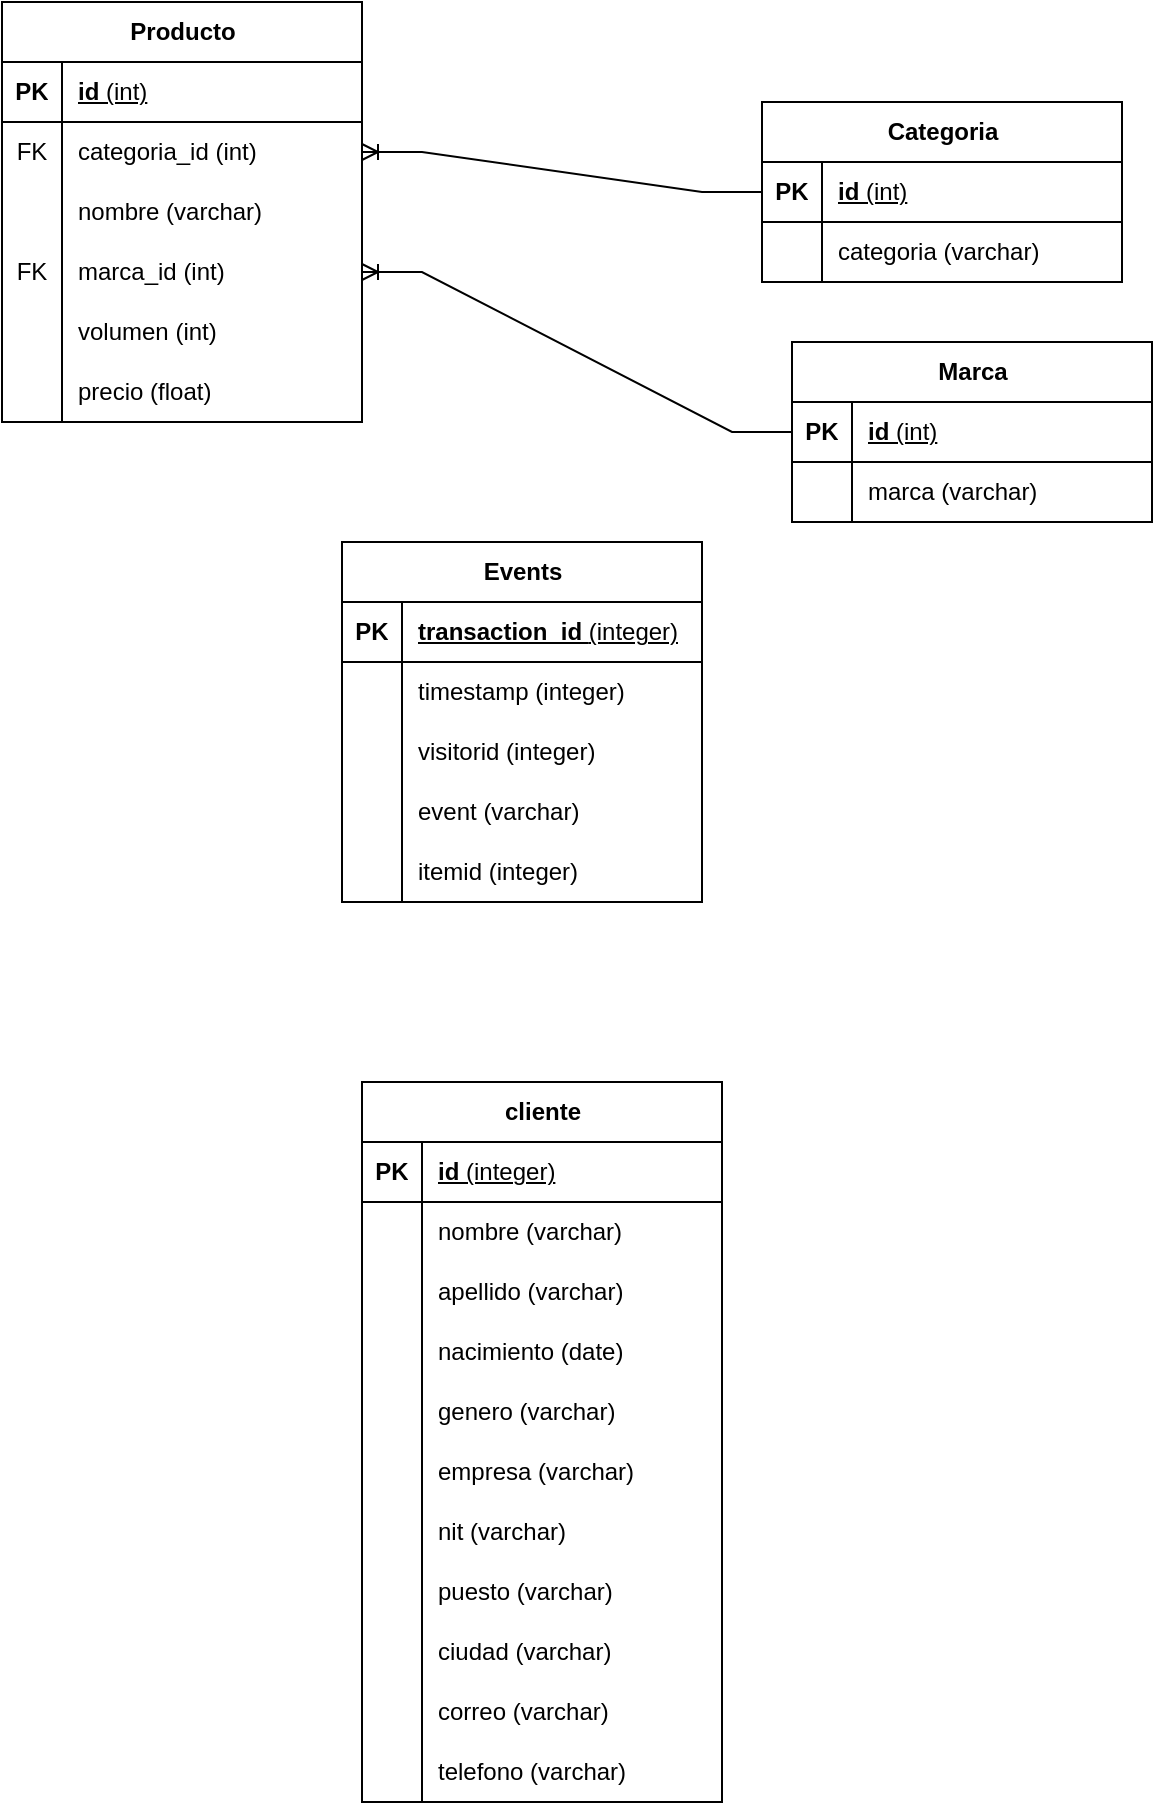 <mxfile version="28.0.1">
  <diagram name="Page-1" id="0vgJaWOY7-BUH6Mv1AFx">
    <mxGraphModel dx="178" dy="535" grid="1" gridSize="10" guides="1" tooltips="1" connect="1" arrows="1" fold="1" page="1" pageScale="1" pageWidth="850" pageHeight="1100" math="0" shadow="0">
      <root>
        <mxCell id="0" />
        <mxCell id="1" parent="0" />
        <mxCell id="V3Ag5GtMxl3E_Ezp0iih-1" value="Producto" style="shape=table;startSize=30;container=1;collapsible=1;childLayout=tableLayout;fixedRows=1;rowLines=0;fontStyle=1;align=center;resizeLast=1;html=1;" vertex="1" parent="1">
          <mxGeometry x="30" y="180" width="180" height="210" as="geometry" />
        </mxCell>
        <mxCell id="V3Ag5GtMxl3E_Ezp0iih-2" value="" style="shape=tableRow;horizontal=0;startSize=0;swimlaneHead=0;swimlaneBody=0;fillColor=none;collapsible=0;dropTarget=0;points=[[0,0.5],[1,0.5]];portConstraint=eastwest;top=0;left=0;right=0;bottom=1;" vertex="1" parent="V3Ag5GtMxl3E_Ezp0iih-1">
          <mxGeometry y="30" width="180" height="30" as="geometry" />
        </mxCell>
        <mxCell id="V3Ag5GtMxl3E_Ezp0iih-3" value="PK" style="shape=partialRectangle;connectable=0;fillColor=none;top=0;left=0;bottom=0;right=0;fontStyle=1;overflow=hidden;whiteSpace=wrap;html=1;" vertex="1" parent="V3Ag5GtMxl3E_Ezp0iih-2">
          <mxGeometry width="30" height="30" as="geometry">
            <mxRectangle width="30" height="30" as="alternateBounds" />
          </mxGeometry>
        </mxCell>
        <mxCell id="V3Ag5GtMxl3E_Ezp0iih-4" value="id &lt;span style=&quot;font-weight: normal;&quot;&gt;(int)&lt;/span&gt;" style="shape=partialRectangle;connectable=0;fillColor=none;top=0;left=0;bottom=0;right=0;align=left;spacingLeft=6;fontStyle=5;overflow=hidden;whiteSpace=wrap;html=1;" vertex="1" parent="V3Ag5GtMxl3E_Ezp0iih-2">
          <mxGeometry x="30" width="150" height="30" as="geometry">
            <mxRectangle width="150" height="30" as="alternateBounds" />
          </mxGeometry>
        </mxCell>
        <mxCell id="V3Ag5GtMxl3E_Ezp0iih-5" value="" style="shape=tableRow;horizontal=0;startSize=0;swimlaneHead=0;swimlaneBody=0;fillColor=none;collapsible=0;dropTarget=0;points=[[0,0.5],[1,0.5]];portConstraint=eastwest;top=0;left=0;right=0;bottom=0;" vertex="1" parent="V3Ag5GtMxl3E_Ezp0iih-1">
          <mxGeometry y="60" width="180" height="30" as="geometry" />
        </mxCell>
        <mxCell id="V3Ag5GtMxl3E_Ezp0iih-6" value="FK" style="shape=partialRectangle;connectable=0;fillColor=none;top=0;left=0;bottom=0;right=0;editable=1;overflow=hidden;whiteSpace=wrap;html=1;" vertex="1" parent="V3Ag5GtMxl3E_Ezp0iih-5">
          <mxGeometry width="30" height="30" as="geometry">
            <mxRectangle width="30" height="30" as="alternateBounds" />
          </mxGeometry>
        </mxCell>
        <mxCell id="V3Ag5GtMxl3E_Ezp0iih-7" value="categoria_id (int)" style="shape=partialRectangle;connectable=0;fillColor=none;top=0;left=0;bottom=0;right=0;align=left;spacingLeft=6;overflow=hidden;whiteSpace=wrap;html=1;" vertex="1" parent="V3Ag5GtMxl3E_Ezp0iih-5">
          <mxGeometry x="30" width="150" height="30" as="geometry">
            <mxRectangle width="150" height="30" as="alternateBounds" />
          </mxGeometry>
        </mxCell>
        <mxCell id="V3Ag5GtMxl3E_Ezp0iih-8" value="" style="shape=tableRow;horizontal=0;startSize=0;swimlaneHead=0;swimlaneBody=0;fillColor=none;collapsible=0;dropTarget=0;points=[[0,0.5],[1,0.5]];portConstraint=eastwest;top=0;left=0;right=0;bottom=0;" vertex="1" parent="V3Ag5GtMxl3E_Ezp0iih-1">
          <mxGeometry y="90" width="180" height="30" as="geometry" />
        </mxCell>
        <mxCell id="V3Ag5GtMxl3E_Ezp0iih-9" value="" style="shape=partialRectangle;connectable=0;fillColor=none;top=0;left=0;bottom=0;right=0;editable=1;overflow=hidden;whiteSpace=wrap;html=1;" vertex="1" parent="V3Ag5GtMxl3E_Ezp0iih-8">
          <mxGeometry width="30" height="30" as="geometry">
            <mxRectangle width="30" height="30" as="alternateBounds" />
          </mxGeometry>
        </mxCell>
        <mxCell id="V3Ag5GtMxl3E_Ezp0iih-10" value="nombre (varchar)" style="shape=partialRectangle;connectable=0;fillColor=none;top=0;left=0;bottom=0;right=0;align=left;spacingLeft=6;overflow=hidden;whiteSpace=wrap;html=1;" vertex="1" parent="V3Ag5GtMxl3E_Ezp0iih-8">
          <mxGeometry x="30" width="150" height="30" as="geometry">
            <mxRectangle width="150" height="30" as="alternateBounds" />
          </mxGeometry>
        </mxCell>
        <mxCell id="V3Ag5GtMxl3E_Ezp0iih-34" value="" style="shape=tableRow;horizontal=0;startSize=0;swimlaneHead=0;swimlaneBody=0;fillColor=none;collapsible=0;dropTarget=0;points=[[0,0.5],[1,0.5]];portConstraint=eastwest;top=0;left=0;right=0;bottom=0;" vertex="1" parent="V3Ag5GtMxl3E_Ezp0iih-1">
          <mxGeometry y="120" width="180" height="30" as="geometry" />
        </mxCell>
        <mxCell id="V3Ag5GtMxl3E_Ezp0iih-35" value="FK" style="shape=partialRectangle;connectable=0;fillColor=none;top=0;left=0;bottom=0;right=0;editable=1;overflow=hidden;whiteSpace=wrap;html=1;" vertex="1" parent="V3Ag5GtMxl3E_Ezp0iih-34">
          <mxGeometry width="30" height="30" as="geometry">
            <mxRectangle width="30" height="30" as="alternateBounds" />
          </mxGeometry>
        </mxCell>
        <mxCell id="V3Ag5GtMxl3E_Ezp0iih-36" value="marca_id (int)" style="shape=partialRectangle;connectable=0;fillColor=none;top=0;left=0;bottom=0;right=0;align=left;spacingLeft=6;overflow=hidden;whiteSpace=wrap;html=1;" vertex="1" parent="V3Ag5GtMxl3E_Ezp0iih-34">
          <mxGeometry x="30" width="150" height="30" as="geometry">
            <mxRectangle width="150" height="30" as="alternateBounds" />
          </mxGeometry>
        </mxCell>
        <mxCell id="V3Ag5GtMxl3E_Ezp0iih-37" value="" style="shape=tableRow;horizontal=0;startSize=0;swimlaneHead=0;swimlaneBody=0;fillColor=none;collapsible=0;dropTarget=0;points=[[0,0.5],[1,0.5]];portConstraint=eastwest;top=0;left=0;right=0;bottom=0;" vertex="1" parent="V3Ag5GtMxl3E_Ezp0iih-1">
          <mxGeometry y="150" width="180" height="30" as="geometry" />
        </mxCell>
        <mxCell id="V3Ag5GtMxl3E_Ezp0iih-38" value="" style="shape=partialRectangle;connectable=0;fillColor=none;top=0;left=0;bottom=0;right=0;editable=1;overflow=hidden;whiteSpace=wrap;html=1;" vertex="1" parent="V3Ag5GtMxl3E_Ezp0iih-37">
          <mxGeometry width="30" height="30" as="geometry">
            <mxRectangle width="30" height="30" as="alternateBounds" />
          </mxGeometry>
        </mxCell>
        <mxCell id="V3Ag5GtMxl3E_Ezp0iih-39" value="volumen (int)" style="shape=partialRectangle;connectable=0;fillColor=none;top=0;left=0;bottom=0;right=0;align=left;spacingLeft=6;overflow=hidden;whiteSpace=wrap;html=1;" vertex="1" parent="V3Ag5GtMxl3E_Ezp0iih-37">
          <mxGeometry x="30" width="150" height="30" as="geometry">
            <mxRectangle width="150" height="30" as="alternateBounds" />
          </mxGeometry>
        </mxCell>
        <mxCell id="V3Ag5GtMxl3E_Ezp0iih-11" value="" style="shape=tableRow;horizontal=0;startSize=0;swimlaneHead=0;swimlaneBody=0;fillColor=none;collapsible=0;dropTarget=0;points=[[0,0.5],[1,0.5]];portConstraint=eastwest;top=0;left=0;right=0;bottom=0;" vertex="1" parent="V3Ag5GtMxl3E_Ezp0iih-1">
          <mxGeometry y="180" width="180" height="30" as="geometry" />
        </mxCell>
        <mxCell id="V3Ag5GtMxl3E_Ezp0iih-12" value="" style="shape=partialRectangle;connectable=0;fillColor=none;top=0;left=0;bottom=0;right=0;editable=1;overflow=hidden;whiteSpace=wrap;html=1;" vertex="1" parent="V3Ag5GtMxl3E_Ezp0iih-11">
          <mxGeometry width="30" height="30" as="geometry">
            <mxRectangle width="30" height="30" as="alternateBounds" />
          </mxGeometry>
        </mxCell>
        <mxCell id="V3Ag5GtMxl3E_Ezp0iih-13" value="precio (float)" style="shape=partialRectangle;connectable=0;fillColor=none;top=0;left=0;bottom=0;right=0;align=left;spacingLeft=6;overflow=hidden;whiteSpace=wrap;html=1;" vertex="1" parent="V3Ag5GtMxl3E_Ezp0iih-11">
          <mxGeometry x="30" width="150" height="30" as="geometry">
            <mxRectangle width="150" height="30" as="alternateBounds" />
          </mxGeometry>
        </mxCell>
        <mxCell id="V3Ag5GtMxl3E_Ezp0iih-40" value="Categoria" style="shape=table;startSize=30;container=1;collapsible=1;childLayout=tableLayout;fixedRows=1;rowLines=0;fontStyle=1;align=center;resizeLast=1;html=1;" vertex="1" parent="1">
          <mxGeometry x="410" y="230" width="180" height="90" as="geometry" />
        </mxCell>
        <mxCell id="V3Ag5GtMxl3E_Ezp0iih-41" value="" style="shape=tableRow;horizontal=0;startSize=0;swimlaneHead=0;swimlaneBody=0;fillColor=none;collapsible=0;dropTarget=0;points=[[0,0.5],[1,0.5]];portConstraint=eastwest;top=0;left=0;right=0;bottom=1;" vertex="1" parent="V3Ag5GtMxl3E_Ezp0iih-40">
          <mxGeometry y="30" width="180" height="30" as="geometry" />
        </mxCell>
        <mxCell id="V3Ag5GtMxl3E_Ezp0iih-42" value="PK" style="shape=partialRectangle;connectable=0;fillColor=none;top=0;left=0;bottom=0;right=0;fontStyle=1;overflow=hidden;whiteSpace=wrap;html=1;" vertex="1" parent="V3Ag5GtMxl3E_Ezp0iih-41">
          <mxGeometry width="30" height="30" as="geometry">
            <mxRectangle width="30" height="30" as="alternateBounds" />
          </mxGeometry>
        </mxCell>
        <mxCell id="V3Ag5GtMxl3E_Ezp0iih-43" value="id &lt;span style=&quot;font-weight: normal;&quot;&gt;(int)&lt;/span&gt;" style="shape=partialRectangle;connectable=0;fillColor=none;top=0;left=0;bottom=0;right=0;align=left;spacingLeft=6;fontStyle=5;overflow=hidden;whiteSpace=wrap;html=1;" vertex="1" parent="V3Ag5GtMxl3E_Ezp0iih-41">
          <mxGeometry x="30" width="150" height="30" as="geometry">
            <mxRectangle width="150" height="30" as="alternateBounds" />
          </mxGeometry>
        </mxCell>
        <mxCell id="V3Ag5GtMxl3E_Ezp0iih-44" value="" style="shape=tableRow;horizontal=0;startSize=0;swimlaneHead=0;swimlaneBody=0;fillColor=none;collapsible=0;dropTarget=0;points=[[0,0.5],[1,0.5]];portConstraint=eastwest;top=0;left=0;right=0;bottom=0;" vertex="1" parent="V3Ag5GtMxl3E_Ezp0iih-40">
          <mxGeometry y="60" width="180" height="30" as="geometry" />
        </mxCell>
        <mxCell id="V3Ag5GtMxl3E_Ezp0iih-45" value="" style="shape=partialRectangle;connectable=0;fillColor=none;top=0;left=0;bottom=0;right=0;editable=1;overflow=hidden;whiteSpace=wrap;html=1;" vertex="1" parent="V3Ag5GtMxl3E_Ezp0iih-44">
          <mxGeometry width="30" height="30" as="geometry">
            <mxRectangle width="30" height="30" as="alternateBounds" />
          </mxGeometry>
        </mxCell>
        <mxCell id="V3Ag5GtMxl3E_Ezp0iih-46" value="categoria (varchar)" style="shape=partialRectangle;connectable=0;fillColor=none;top=0;left=0;bottom=0;right=0;align=left;spacingLeft=6;overflow=hidden;whiteSpace=wrap;html=1;" vertex="1" parent="V3Ag5GtMxl3E_Ezp0iih-44">
          <mxGeometry x="30" width="150" height="30" as="geometry">
            <mxRectangle width="150" height="30" as="alternateBounds" />
          </mxGeometry>
        </mxCell>
        <mxCell id="V3Ag5GtMxl3E_Ezp0iih-54" value="Marca" style="shape=table;startSize=30;container=1;collapsible=1;childLayout=tableLayout;fixedRows=1;rowLines=0;fontStyle=1;align=center;resizeLast=1;html=1;" vertex="1" parent="1">
          <mxGeometry x="425" y="350" width="180" height="90" as="geometry" />
        </mxCell>
        <mxCell id="V3Ag5GtMxl3E_Ezp0iih-55" value="" style="shape=tableRow;horizontal=0;startSize=0;swimlaneHead=0;swimlaneBody=0;fillColor=none;collapsible=0;dropTarget=0;points=[[0,0.5],[1,0.5]];portConstraint=eastwest;top=0;left=0;right=0;bottom=1;" vertex="1" parent="V3Ag5GtMxl3E_Ezp0iih-54">
          <mxGeometry y="30" width="180" height="30" as="geometry" />
        </mxCell>
        <mxCell id="V3Ag5GtMxl3E_Ezp0iih-56" value="PK" style="shape=partialRectangle;connectable=0;fillColor=none;top=0;left=0;bottom=0;right=0;fontStyle=1;overflow=hidden;whiteSpace=wrap;html=1;" vertex="1" parent="V3Ag5GtMxl3E_Ezp0iih-55">
          <mxGeometry width="30" height="30" as="geometry">
            <mxRectangle width="30" height="30" as="alternateBounds" />
          </mxGeometry>
        </mxCell>
        <mxCell id="V3Ag5GtMxl3E_Ezp0iih-57" value="id &lt;span style=&quot;font-weight: normal;&quot;&gt;(int)&lt;/span&gt;" style="shape=partialRectangle;connectable=0;fillColor=none;top=0;left=0;bottom=0;right=0;align=left;spacingLeft=6;fontStyle=5;overflow=hidden;whiteSpace=wrap;html=1;" vertex="1" parent="V3Ag5GtMxl3E_Ezp0iih-55">
          <mxGeometry x="30" width="150" height="30" as="geometry">
            <mxRectangle width="150" height="30" as="alternateBounds" />
          </mxGeometry>
        </mxCell>
        <mxCell id="V3Ag5GtMxl3E_Ezp0iih-58" value="" style="shape=tableRow;horizontal=0;startSize=0;swimlaneHead=0;swimlaneBody=0;fillColor=none;collapsible=0;dropTarget=0;points=[[0,0.5],[1,0.5]];portConstraint=eastwest;top=0;left=0;right=0;bottom=0;" vertex="1" parent="V3Ag5GtMxl3E_Ezp0iih-54">
          <mxGeometry y="60" width="180" height="30" as="geometry" />
        </mxCell>
        <mxCell id="V3Ag5GtMxl3E_Ezp0iih-59" value="" style="shape=partialRectangle;connectable=0;fillColor=none;top=0;left=0;bottom=0;right=0;editable=1;overflow=hidden;whiteSpace=wrap;html=1;" vertex="1" parent="V3Ag5GtMxl3E_Ezp0iih-58">
          <mxGeometry width="30" height="30" as="geometry">
            <mxRectangle width="30" height="30" as="alternateBounds" />
          </mxGeometry>
        </mxCell>
        <mxCell id="V3Ag5GtMxl3E_Ezp0iih-60" value="marca (varchar)" style="shape=partialRectangle;connectable=0;fillColor=none;top=0;left=0;bottom=0;right=0;align=left;spacingLeft=6;overflow=hidden;whiteSpace=wrap;html=1;" vertex="1" parent="V3Ag5GtMxl3E_Ezp0iih-58">
          <mxGeometry x="30" width="150" height="30" as="geometry">
            <mxRectangle width="150" height="30" as="alternateBounds" />
          </mxGeometry>
        </mxCell>
        <mxCell id="V3Ag5GtMxl3E_Ezp0iih-62" value="" style="edgeStyle=entityRelationEdgeStyle;fontSize=12;html=1;endArrow=ERoneToMany;rounded=0;entryX=1;entryY=0.5;entryDx=0;entryDy=0;exitX=0;exitY=0.5;exitDx=0;exitDy=0;" edge="1" parent="1" source="V3Ag5GtMxl3E_Ezp0iih-41" target="V3Ag5GtMxl3E_Ezp0iih-5">
          <mxGeometry width="100" height="100" relative="1" as="geometry">
            <mxPoint x="250" y="380" as="sourcePoint" />
            <mxPoint x="350" y="280" as="targetPoint" />
          </mxGeometry>
        </mxCell>
        <mxCell id="V3Ag5GtMxl3E_Ezp0iih-64" value="" style="edgeStyle=entityRelationEdgeStyle;fontSize=12;html=1;endArrow=ERoneToMany;rounded=0;exitX=0;exitY=0.5;exitDx=0;exitDy=0;" edge="1" parent="1" source="V3Ag5GtMxl3E_Ezp0iih-55" target="V3Ag5GtMxl3E_Ezp0iih-34">
          <mxGeometry width="100" height="100" relative="1" as="geometry">
            <mxPoint x="400" y="450" as="sourcePoint" />
            <mxPoint x="500" y="350" as="targetPoint" />
          </mxGeometry>
        </mxCell>
        <mxCell id="V3Ag5GtMxl3E_Ezp0iih-65" value="Events" style="shape=table;startSize=30;container=1;collapsible=1;childLayout=tableLayout;fixedRows=1;rowLines=0;fontStyle=1;align=center;resizeLast=1;html=1;" vertex="1" parent="1">
          <mxGeometry x="200" y="450" width="180" height="180" as="geometry" />
        </mxCell>
        <mxCell id="V3Ag5GtMxl3E_Ezp0iih-66" value="" style="shape=tableRow;horizontal=0;startSize=0;swimlaneHead=0;swimlaneBody=0;fillColor=none;collapsible=0;dropTarget=0;points=[[0,0.5],[1,0.5]];portConstraint=eastwest;top=0;left=0;right=0;bottom=1;" vertex="1" parent="V3Ag5GtMxl3E_Ezp0iih-65">
          <mxGeometry y="30" width="180" height="30" as="geometry" />
        </mxCell>
        <mxCell id="V3Ag5GtMxl3E_Ezp0iih-67" value="PK" style="shape=partialRectangle;connectable=0;fillColor=none;top=0;left=0;bottom=0;right=0;fontStyle=1;overflow=hidden;whiteSpace=wrap;html=1;" vertex="1" parent="V3Ag5GtMxl3E_Ezp0iih-66">
          <mxGeometry width="30" height="30" as="geometry">
            <mxRectangle width="30" height="30" as="alternateBounds" />
          </mxGeometry>
        </mxCell>
        <mxCell id="V3Ag5GtMxl3E_Ezp0iih-68" value="transaction_id &lt;span style=&quot;font-weight: normal;&quot;&gt;(integer)&lt;/span&gt;" style="shape=partialRectangle;connectable=0;fillColor=none;top=0;left=0;bottom=0;right=0;align=left;spacingLeft=6;fontStyle=5;overflow=hidden;whiteSpace=wrap;html=1;" vertex="1" parent="V3Ag5GtMxl3E_Ezp0iih-66">
          <mxGeometry x="30" width="150" height="30" as="geometry">
            <mxRectangle width="150" height="30" as="alternateBounds" />
          </mxGeometry>
        </mxCell>
        <mxCell id="V3Ag5GtMxl3E_Ezp0iih-69" value="" style="shape=tableRow;horizontal=0;startSize=0;swimlaneHead=0;swimlaneBody=0;fillColor=none;collapsible=0;dropTarget=0;points=[[0,0.5],[1,0.5]];portConstraint=eastwest;top=0;left=0;right=0;bottom=0;" vertex="1" parent="V3Ag5GtMxl3E_Ezp0iih-65">
          <mxGeometry y="60" width="180" height="30" as="geometry" />
        </mxCell>
        <mxCell id="V3Ag5GtMxl3E_Ezp0iih-70" value="" style="shape=partialRectangle;connectable=0;fillColor=none;top=0;left=0;bottom=0;right=0;editable=1;overflow=hidden;whiteSpace=wrap;html=1;" vertex="1" parent="V3Ag5GtMxl3E_Ezp0iih-69">
          <mxGeometry width="30" height="30" as="geometry">
            <mxRectangle width="30" height="30" as="alternateBounds" />
          </mxGeometry>
        </mxCell>
        <mxCell id="V3Ag5GtMxl3E_Ezp0iih-71" value="timestamp (integer)" style="shape=partialRectangle;connectable=0;fillColor=none;top=0;left=0;bottom=0;right=0;align=left;spacingLeft=6;overflow=hidden;whiteSpace=wrap;html=1;" vertex="1" parent="V3Ag5GtMxl3E_Ezp0iih-69">
          <mxGeometry x="30" width="150" height="30" as="geometry">
            <mxRectangle width="150" height="30" as="alternateBounds" />
          </mxGeometry>
        </mxCell>
        <mxCell id="V3Ag5GtMxl3E_Ezp0iih-91" value="" style="shape=tableRow;horizontal=0;startSize=0;swimlaneHead=0;swimlaneBody=0;fillColor=none;collapsible=0;dropTarget=0;points=[[0,0.5],[1,0.5]];portConstraint=eastwest;top=0;left=0;right=0;bottom=0;" vertex="1" parent="V3Ag5GtMxl3E_Ezp0iih-65">
          <mxGeometry y="90" width="180" height="30" as="geometry" />
        </mxCell>
        <mxCell id="V3Ag5GtMxl3E_Ezp0iih-92" value="" style="shape=partialRectangle;connectable=0;fillColor=none;top=0;left=0;bottom=0;right=0;editable=1;overflow=hidden;whiteSpace=wrap;html=1;" vertex="1" parent="V3Ag5GtMxl3E_Ezp0iih-91">
          <mxGeometry width="30" height="30" as="geometry">
            <mxRectangle width="30" height="30" as="alternateBounds" />
          </mxGeometry>
        </mxCell>
        <mxCell id="V3Ag5GtMxl3E_Ezp0iih-93" value="visitorid (integer)" style="shape=partialRectangle;connectable=0;fillColor=none;top=0;left=0;bottom=0;right=0;align=left;spacingLeft=6;overflow=hidden;whiteSpace=wrap;html=1;" vertex="1" parent="V3Ag5GtMxl3E_Ezp0iih-91">
          <mxGeometry x="30" width="150" height="30" as="geometry">
            <mxRectangle width="150" height="30" as="alternateBounds" />
          </mxGeometry>
        </mxCell>
        <mxCell id="V3Ag5GtMxl3E_Ezp0iih-72" value="" style="shape=tableRow;horizontal=0;startSize=0;swimlaneHead=0;swimlaneBody=0;fillColor=none;collapsible=0;dropTarget=0;points=[[0,0.5],[1,0.5]];portConstraint=eastwest;top=0;left=0;right=0;bottom=0;" vertex="1" parent="V3Ag5GtMxl3E_Ezp0iih-65">
          <mxGeometry y="120" width="180" height="30" as="geometry" />
        </mxCell>
        <mxCell id="V3Ag5GtMxl3E_Ezp0iih-73" value="" style="shape=partialRectangle;connectable=0;fillColor=none;top=0;left=0;bottom=0;right=0;editable=1;overflow=hidden;whiteSpace=wrap;html=1;" vertex="1" parent="V3Ag5GtMxl3E_Ezp0iih-72">
          <mxGeometry width="30" height="30" as="geometry">
            <mxRectangle width="30" height="30" as="alternateBounds" />
          </mxGeometry>
        </mxCell>
        <mxCell id="V3Ag5GtMxl3E_Ezp0iih-74" value="event (varchar)" style="shape=partialRectangle;connectable=0;fillColor=none;top=0;left=0;bottom=0;right=0;align=left;spacingLeft=6;overflow=hidden;whiteSpace=wrap;html=1;" vertex="1" parent="V3Ag5GtMxl3E_Ezp0iih-72">
          <mxGeometry x="30" width="150" height="30" as="geometry">
            <mxRectangle width="150" height="30" as="alternateBounds" />
          </mxGeometry>
        </mxCell>
        <mxCell id="V3Ag5GtMxl3E_Ezp0iih-75" value="" style="shape=tableRow;horizontal=0;startSize=0;swimlaneHead=0;swimlaneBody=0;fillColor=none;collapsible=0;dropTarget=0;points=[[0,0.5],[1,0.5]];portConstraint=eastwest;top=0;left=0;right=0;bottom=0;" vertex="1" parent="V3Ag5GtMxl3E_Ezp0iih-65">
          <mxGeometry y="150" width="180" height="30" as="geometry" />
        </mxCell>
        <mxCell id="V3Ag5GtMxl3E_Ezp0iih-76" value="" style="shape=partialRectangle;connectable=0;fillColor=none;top=0;left=0;bottom=0;right=0;editable=1;overflow=hidden;whiteSpace=wrap;html=1;" vertex="1" parent="V3Ag5GtMxl3E_Ezp0iih-75">
          <mxGeometry width="30" height="30" as="geometry">
            <mxRectangle width="30" height="30" as="alternateBounds" />
          </mxGeometry>
        </mxCell>
        <mxCell id="V3Ag5GtMxl3E_Ezp0iih-77" value="itemid (integer)" style="shape=partialRectangle;connectable=0;fillColor=none;top=0;left=0;bottom=0;right=0;align=left;spacingLeft=6;overflow=hidden;whiteSpace=wrap;html=1;" vertex="1" parent="V3Ag5GtMxl3E_Ezp0iih-75">
          <mxGeometry x="30" width="150" height="30" as="geometry">
            <mxRectangle width="150" height="30" as="alternateBounds" />
          </mxGeometry>
        </mxCell>
        <mxCell id="V3Ag5GtMxl3E_Ezp0iih-94" value="cliente" style="shape=table;startSize=30;container=1;collapsible=1;childLayout=tableLayout;fixedRows=1;rowLines=0;fontStyle=1;align=center;resizeLast=1;html=1;" vertex="1" parent="1">
          <mxGeometry x="210" y="720" width="180" height="360" as="geometry" />
        </mxCell>
        <mxCell id="V3Ag5GtMxl3E_Ezp0iih-95" value="" style="shape=tableRow;horizontal=0;startSize=0;swimlaneHead=0;swimlaneBody=0;fillColor=none;collapsible=0;dropTarget=0;points=[[0,0.5],[1,0.5]];portConstraint=eastwest;top=0;left=0;right=0;bottom=1;" vertex="1" parent="V3Ag5GtMxl3E_Ezp0iih-94">
          <mxGeometry y="30" width="180" height="30" as="geometry" />
        </mxCell>
        <mxCell id="V3Ag5GtMxl3E_Ezp0iih-96" value="PK" style="shape=partialRectangle;connectable=0;fillColor=none;top=0;left=0;bottom=0;right=0;fontStyle=1;overflow=hidden;whiteSpace=wrap;html=1;" vertex="1" parent="V3Ag5GtMxl3E_Ezp0iih-95">
          <mxGeometry width="30" height="30" as="geometry">
            <mxRectangle width="30" height="30" as="alternateBounds" />
          </mxGeometry>
        </mxCell>
        <mxCell id="V3Ag5GtMxl3E_Ezp0iih-97" value="id &lt;span style=&quot;font-weight: normal;&quot;&gt;(integer)&lt;/span&gt;" style="shape=partialRectangle;connectable=0;fillColor=none;top=0;left=0;bottom=0;right=0;align=left;spacingLeft=6;fontStyle=5;overflow=hidden;whiteSpace=wrap;html=1;" vertex="1" parent="V3Ag5GtMxl3E_Ezp0iih-95">
          <mxGeometry x="30" width="150" height="30" as="geometry">
            <mxRectangle width="150" height="30" as="alternateBounds" />
          </mxGeometry>
        </mxCell>
        <mxCell id="V3Ag5GtMxl3E_Ezp0iih-98" value="" style="shape=tableRow;horizontal=0;startSize=0;swimlaneHead=0;swimlaneBody=0;fillColor=none;collapsible=0;dropTarget=0;points=[[0,0.5],[1,0.5]];portConstraint=eastwest;top=0;left=0;right=0;bottom=0;" vertex="1" parent="V3Ag5GtMxl3E_Ezp0iih-94">
          <mxGeometry y="60" width="180" height="30" as="geometry" />
        </mxCell>
        <mxCell id="V3Ag5GtMxl3E_Ezp0iih-99" value="" style="shape=partialRectangle;connectable=0;fillColor=none;top=0;left=0;bottom=0;right=0;editable=1;overflow=hidden;whiteSpace=wrap;html=1;" vertex="1" parent="V3Ag5GtMxl3E_Ezp0iih-98">
          <mxGeometry width="30" height="30" as="geometry">
            <mxRectangle width="30" height="30" as="alternateBounds" />
          </mxGeometry>
        </mxCell>
        <mxCell id="V3Ag5GtMxl3E_Ezp0iih-100" value="nombre (varchar)" style="shape=partialRectangle;connectable=0;fillColor=none;top=0;left=0;bottom=0;right=0;align=left;spacingLeft=6;overflow=hidden;whiteSpace=wrap;html=1;" vertex="1" parent="V3Ag5GtMxl3E_Ezp0iih-98">
          <mxGeometry x="30" width="150" height="30" as="geometry">
            <mxRectangle width="150" height="30" as="alternateBounds" />
          </mxGeometry>
        </mxCell>
        <mxCell id="V3Ag5GtMxl3E_Ezp0iih-101" value="" style="shape=tableRow;horizontal=0;startSize=0;swimlaneHead=0;swimlaneBody=0;fillColor=none;collapsible=0;dropTarget=0;points=[[0,0.5],[1,0.5]];portConstraint=eastwest;top=0;left=0;right=0;bottom=0;" vertex="1" parent="V3Ag5GtMxl3E_Ezp0iih-94">
          <mxGeometry y="90" width="180" height="30" as="geometry" />
        </mxCell>
        <mxCell id="V3Ag5GtMxl3E_Ezp0iih-102" value="" style="shape=partialRectangle;connectable=0;fillColor=none;top=0;left=0;bottom=0;right=0;editable=1;overflow=hidden;whiteSpace=wrap;html=1;" vertex="1" parent="V3Ag5GtMxl3E_Ezp0iih-101">
          <mxGeometry width="30" height="30" as="geometry">
            <mxRectangle width="30" height="30" as="alternateBounds" />
          </mxGeometry>
        </mxCell>
        <mxCell id="V3Ag5GtMxl3E_Ezp0iih-103" value="apellido (varchar)" style="shape=partialRectangle;connectable=0;fillColor=none;top=0;left=0;bottom=0;right=0;align=left;spacingLeft=6;overflow=hidden;whiteSpace=wrap;html=1;" vertex="1" parent="V3Ag5GtMxl3E_Ezp0iih-101">
          <mxGeometry x="30" width="150" height="30" as="geometry">
            <mxRectangle width="150" height="30" as="alternateBounds" />
          </mxGeometry>
        </mxCell>
        <mxCell id="V3Ag5GtMxl3E_Ezp0iih-104" value="" style="shape=tableRow;horizontal=0;startSize=0;swimlaneHead=0;swimlaneBody=0;fillColor=none;collapsible=0;dropTarget=0;points=[[0,0.5],[1,0.5]];portConstraint=eastwest;top=0;left=0;right=0;bottom=0;" vertex="1" parent="V3Ag5GtMxl3E_Ezp0iih-94">
          <mxGeometry y="120" width="180" height="30" as="geometry" />
        </mxCell>
        <mxCell id="V3Ag5GtMxl3E_Ezp0iih-105" value="" style="shape=partialRectangle;connectable=0;fillColor=none;top=0;left=0;bottom=0;right=0;editable=1;overflow=hidden;whiteSpace=wrap;html=1;" vertex="1" parent="V3Ag5GtMxl3E_Ezp0iih-104">
          <mxGeometry width="30" height="30" as="geometry">
            <mxRectangle width="30" height="30" as="alternateBounds" />
          </mxGeometry>
        </mxCell>
        <mxCell id="V3Ag5GtMxl3E_Ezp0iih-106" value="nacimiento (date)" style="shape=partialRectangle;connectable=0;fillColor=none;top=0;left=0;bottom=0;right=0;align=left;spacingLeft=6;overflow=hidden;whiteSpace=wrap;html=1;" vertex="1" parent="V3Ag5GtMxl3E_Ezp0iih-104">
          <mxGeometry x="30" width="150" height="30" as="geometry">
            <mxRectangle width="150" height="30" as="alternateBounds" />
          </mxGeometry>
        </mxCell>
        <mxCell id="V3Ag5GtMxl3E_Ezp0iih-107" value="" style="shape=tableRow;horizontal=0;startSize=0;swimlaneHead=0;swimlaneBody=0;fillColor=none;collapsible=0;dropTarget=0;points=[[0,0.5],[1,0.5]];portConstraint=eastwest;top=0;left=0;right=0;bottom=0;" vertex="1" parent="V3Ag5GtMxl3E_Ezp0iih-94">
          <mxGeometry y="150" width="180" height="30" as="geometry" />
        </mxCell>
        <mxCell id="V3Ag5GtMxl3E_Ezp0iih-108" value="" style="shape=partialRectangle;connectable=0;fillColor=none;top=0;left=0;bottom=0;right=0;editable=1;overflow=hidden;whiteSpace=wrap;html=1;" vertex="1" parent="V3Ag5GtMxl3E_Ezp0iih-107">
          <mxGeometry width="30" height="30" as="geometry">
            <mxRectangle width="30" height="30" as="alternateBounds" />
          </mxGeometry>
        </mxCell>
        <mxCell id="V3Ag5GtMxl3E_Ezp0iih-109" value="genero (varchar)" style="shape=partialRectangle;connectable=0;fillColor=none;top=0;left=0;bottom=0;right=0;align=left;spacingLeft=6;overflow=hidden;whiteSpace=wrap;html=1;" vertex="1" parent="V3Ag5GtMxl3E_Ezp0iih-107">
          <mxGeometry x="30" width="150" height="30" as="geometry">
            <mxRectangle width="150" height="30" as="alternateBounds" />
          </mxGeometry>
        </mxCell>
        <mxCell id="V3Ag5GtMxl3E_Ezp0iih-110" value="" style="shape=tableRow;horizontal=0;startSize=0;swimlaneHead=0;swimlaneBody=0;fillColor=none;collapsible=0;dropTarget=0;points=[[0,0.5],[1,0.5]];portConstraint=eastwest;top=0;left=0;right=0;bottom=0;" vertex="1" parent="V3Ag5GtMxl3E_Ezp0iih-94">
          <mxGeometry y="180" width="180" height="30" as="geometry" />
        </mxCell>
        <mxCell id="V3Ag5GtMxl3E_Ezp0iih-111" value="" style="shape=partialRectangle;connectable=0;fillColor=none;top=0;left=0;bottom=0;right=0;editable=1;overflow=hidden;whiteSpace=wrap;html=1;" vertex="1" parent="V3Ag5GtMxl3E_Ezp0iih-110">
          <mxGeometry width="30" height="30" as="geometry">
            <mxRectangle width="30" height="30" as="alternateBounds" />
          </mxGeometry>
        </mxCell>
        <mxCell id="V3Ag5GtMxl3E_Ezp0iih-112" value="empresa (varchar)" style="shape=partialRectangle;connectable=0;fillColor=none;top=0;left=0;bottom=0;right=0;align=left;spacingLeft=6;overflow=hidden;whiteSpace=wrap;html=1;" vertex="1" parent="V3Ag5GtMxl3E_Ezp0iih-110">
          <mxGeometry x="30" width="150" height="30" as="geometry">
            <mxRectangle width="150" height="30" as="alternateBounds" />
          </mxGeometry>
        </mxCell>
        <mxCell id="V3Ag5GtMxl3E_Ezp0iih-113" value="" style="shape=tableRow;horizontal=0;startSize=0;swimlaneHead=0;swimlaneBody=0;fillColor=none;collapsible=0;dropTarget=0;points=[[0,0.5],[1,0.5]];portConstraint=eastwest;top=0;left=0;right=0;bottom=0;" vertex="1" parent="V3Ag5GtMxl3E_Ezp0iih-94">
          <mxGeometry y="210" width="180" height="30" as="geometry" />
        </mxCell>
        <mxCell id="V3Ag5GtMxl3E_Ezp0iih-114" value="" style="shape=partialRectangle;connectable=0;fillColor=none;top=0;left=0;bottom=0;right=0;editable=1;overflow=hidden;whiteSpace=wrap;html=1;" vertex="1" parent="V3Ag5GtMxl3E_Ezp0iih-113">
          <mxGeometry width="30" height="30" as="geometry">
            <mxRectangle width="30" height="30" as="alternateBounds" />
          </mxGeometry>
        </mxCell>
        <mxCell id="V3Ag5GtMxl3E_Ezp0iih-115" value="nit (varchar)" style="shape=partialRectangle;connectable=0;fillColor=none;top=0;left=0;bottom=0;right=0;align=left;spacingLeft=6;overflow=hidden;whiteSpace=wrap;html=1;" vertex="1" parent="V3Ag5GtMxl3E_Ezp0iih-113">
          <mxGeometry x="30" width="150" height="30" as="geometry">
            <mxRectangle width="150" height="30" as="alternateBounds" />
          </mxGeometry>
        </mxCell>
        <mxCell id="V3Ag5GtMxl3E_Ezp0iih-116" value="" style="shape=tableRow;horizontal=0;startSize=0;swimlaneHead=0;swimlaneBody=0;fillColor=none;collapsible=0;dropTarget=0;points=[[0,0.5],[1,0.5]];portConstraint=eastwest;top=0;left=0;right=0;bottom=0;" vertex="1" parent="V3Ag5GtMxl3E_Ezp0iih-94">
          <mxGeometry y="240" width="180" height="30" as="geometry" />
        </mxCell>
        <mxCell id="V3Ag5GtMxl3E_Ezp0iih-117" value="" style="shape=partialRectangle;connectable=0;fillColor=none;top=0;left=0;bottom=0;right=0;editable=1;overflow=hidden;whiteSpace=wrap;html=1;" vertex="1" parent="V3Ag5GtMxl3E_Ezp0iih-116">
          <mxGeometry width="30" height="30" as="geometry">
            <mxRectangle width="30" height="30" as="alternateBounds" />
          </mxGeometry>
        </mxCell>
        <mxCell id="V3Ag5GtMxl3E_Ezp0iih-118" value="puesto (varchar)" style="shape=partialRectangle;connectable=0;fillColor=none;top=0;left=0;bottom=0;right=0;align=left;spacingLeft=6;overflow=hidden;whiteSpace=wrap;html=1;" vertex="1" parent="V3Ag5GtMxl3E_Ezp0iih-116">
          <mxGeometry x="30" width="150" height="30" as="geometry">
            <mxRectangle width="150" height="30" as="alternateBounds" />
          </mxGeometry>
        </mxCell>
        <mxCell id="V3Ag5GtMxl3E_Ezp0iih-119" value="" style="shape=tableRow;horizontal=0;startSize=0;swimlaneHead=0;swimlaneBody=0;fillColor=none;collapsible=0;dropTarget=0;points=[[0,0.5],[1,0.5]];portConstraint=eastwest;top=0;left=0;right=0;bottom=0;" vertex="1" parent="V3Ag5GtMxl3E_Ezp0iih-94">
          <mxGeometry y="270" width="180" height="30" as="geometry" />
        </mxCell>
        <mxCell id="V3Ag5GtMxl3E_Ezp0iih-120" value="" style="shape=partialRectangle;connectable=0;fillColor=none;top=0;left=0;bottom=0;right=0;editable=1;overflow=hidden;whiteSpace=wrap;html=1;" vertex="1" parent="V3Ag5GtMxl3E_Ezp0iih-119">
          <mxGeometry width="30" height="30" as="geometry">
            <mxRectangle width="30" height="30" as="alternateBounds" />
          </mxGeometry>
        </mxCell>
        <mxCell id="V3Ag5GtMxl3E_Ezp0iih-121" value="ciudad (varchar)" style="shape=partialRectangle;connectable=0;fillColor=none;top=0;left=0;bottom=0;right=0;align=left;spacingLeft=6;overflow=hidden;whiteSpace=wrap;html=1;" vertex="1" parent="V3Ag5GtMxl3E_Ezp0iih-119">
          <mxGeometry x="30" width="150" height="30" as="geometry">
            <mxRectangle width="150" height="30" as="alternateBounds" />
          </mxGeometry>
        </mxCell>
        <mxCell id="V3Ag5GtMxl3E_Ezp0iih-122" value="" style="shape=tableRow;horizontal=0;startSize=0;swimlaneHead=0;swimlaneBody=0;fillColor=none;collapsible=0;dropTarget=0;points=[[0,0.5],[1,0.5]];portConstraint=eastwest;top=0;left=0;right=0;bottom=0;" vertex="1" parent="V3Ag5GtMxl3E_Ezp0iih-94">
          <mxGeometry y="300" width="180" height="30" as="geometry" />
        </mxCell>
        <mxCell id="V3Ag5GtMxl3E_Ezp0iih-123" value="" style="shape=partialRectangle;connectable=0;fillColor=none;top=0;left=0;bottom=0;right=0;editable=1;overflow=hidden;whiteSpace=wrap;html=1;" vertex="1" parent="V3Ag5GtMxl3E_Ezp0iih-122">
          <mxGeometry width="30" height="30" as="geometry">
            <mxRectangle width="30" height="30" as="alternateBounds" />
          </mxGeometry>
        </mxCell>
        <mxCell id="V3Ag5GtMxl3E_Ezp0iih-124" value="correo (varchar)" style="shape=partialRectangle;connectable=0;fillColor=none;top=0;left=0;bottom=0;right=0;align=left;spacingLeft=6;overflow=hidden;whiteSpace=wrap;html=1;" vertex="1" parent="V3Ag5GtMxl3E_Ezp0iih-122">
          <mxGeometry x="30" width="150" height="30" as="geometry">
            <mxRectangle width="150" height="30" as="alternateBounds" />
          </mxGeometry>
        </mxCell>
        <mxCell id="V3Ag5GtMxl3E_Ezp0iih-125" value="" style="shape=tableRow;horizontal=0;startSize=0;swimlaneHead=0;swimlaneBody=0;fillColor=none;collapsible=0;dropTarget=0;points=[[0,0.5],[1,0.5]];portConstraint=eastwest;top=0;left=0;right=0;bottom=0;" vertex="1" parent="V3Ag5GtMxl3E_Ezp0iih-94">
          <mxGeometry y="330" width="180" height="30" as="geometry" />
        </mxCell>
        <mxCell id="V3Ag5GtMxl3E_Ezp0iih-126" value="" style="shape=partialRectangle;connectable=0;fillColor=none;top=0;left=0;bottom=0;right=0;editable=1;overflow=hidden;whiteSpace=wrap;html=1;" vertex="1" parent="V3Ag5GtMxl3E_Ezp0iih-125">
          <mxGeometry width="30" height="30" as="geometry">
            <mxRectangle width="30" height="30" as="alternateBounds" />
          </mxGeometry>
        </mxCell>
        <mxCell id="V3Ag5GtMxl3E_Ezp0iih-127" value="telefono (varchar)" style="shape=partialRectangle;connectable=0;fillColor=none;top=0;left=0;bottom=0;right=0;align=left;spacingLeft=6;overflow=hidden;whiteSpace=wrap;html=1;" vertex="1" parent="V3Ag5GtMxl3E_Ezp0iih-125">
          <mxGeometry x="30" width="150" height="30" as="geometry">
            <mxRectangle width="150" height="30" as="alternateBounds" />
          </mxGeometry>
        </mxCell>
      </root>
    </mxGraphModel>
  </diagram>
</mxfile>
